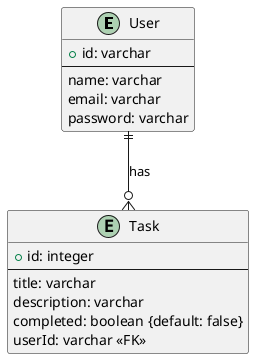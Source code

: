 @startuml

entity "User" {
    + id: varchar
    ---
    name: varchar
    email: varchar
    password: varchar
}

entity "Task" {
    + id: integer
    ---
    title: varchar
    description: varchar
    completed: boolean {default: false}
    userId: varchar <<FK>>
}

User ||--o{ Task : has

@enduml
